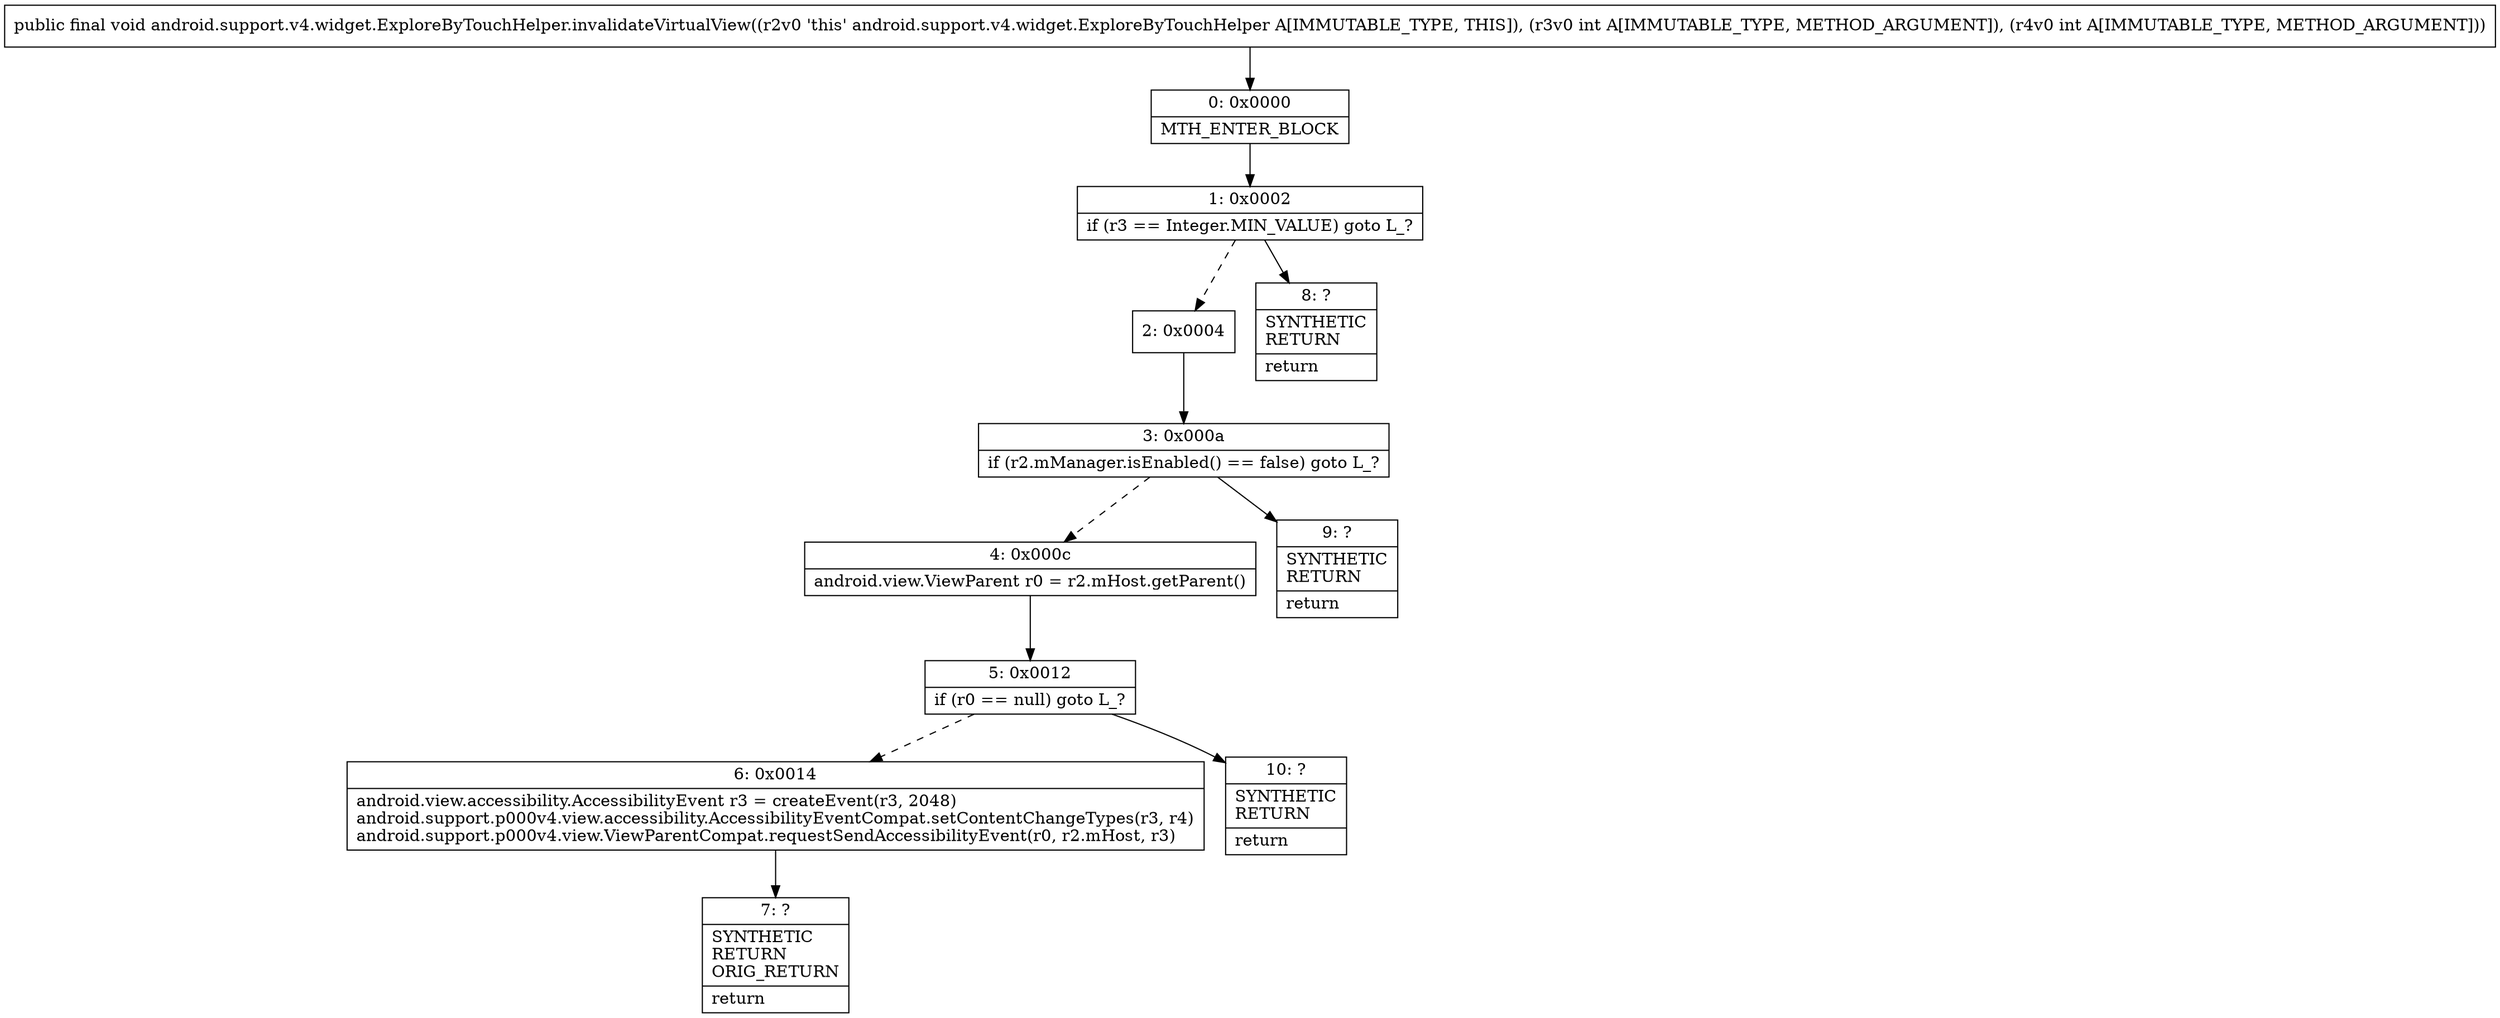 digraph "CFG forandroid.support.v4.widget.ExploreByTouchHelper.invalidateVirtualView(II)V" {
Node_0 [shape=record,label="{0\:\ 0x0000|MTH_ENTER_BLOCK\l}"];
Node_1 [shape=record,label="{1\:\ 0x0002|if (r3 == Integer.MIN_VALUE) goto L_?\l}"];
Node_2 [shape=record,label="{2\:\ 0x0004}"];
Node_3 [shape=record,label="{3\:\ 0x000a|if (r2.mManager.isEnabled() == false) goto L_?\l}"];
Node_4 [shape=record,label="{4\:\ 0x000c|android.view.ViewParent r0 = r2.mHost.getParent()\l}"];
Node_5 [shape=record,label="{5\:\ 0x0012|if (r0 == null) goto L_?\l}"];
Node_6 [shape=record,label="{6\:\ 0x0014|android.view.accessibility.AccessibilityEvent r3 = createEvent(r3, 2048)\landroid.support.p000v4.view.accessibility.AccessibilityEventCompat.setContentChangeTypes(r3, r4)\landroid.support.p000v4.view.ViewParentCompat.requestSendAccessibilityEvent(r0, r2.mHost, r3)\l}"];
Node_7 [shape=record,label="{7\:\ ?|SYNTHETIC\lRETURN\lORIG_RETURN\l|return\l}"];
Node_8 [shape=record,label="{8\:\ ?|SYNTHETIC\lRETURN\l|return\l}"];
Node_9 [shape=record,label="{9\:\ ?|SYNTHETIC\lRETURN\l|return\l}"];
Node_10 [shape=record,label="{10\:\ ?|SYNTHETIC\lRETURN\l|return\l}"];
MethodNode[shape=record,label="{public final void android.support.v4.widget.ExploreByTouchHelper.invalidateVirtualView((r2v0 'this' android.support.v4.widget.ExploreByTouchHelper A[IMMUTABLE_TYPE, THIS]), (r3v0 int A[IMMUTABLE_TYPE, METHOD_ARGUMENT]), (r4v0 int A[IMMUTABLE_TYPE, METHOD_ARGUMENT])) }"];
MethodNode -> Node_0;
Node_0 -> Node_1;
Node_1 -> Node_2[style=dashed];
Node_1 -> Node_8;
Node_2 -> Node_3;
Node_3 -> Node_4[style=dashed];
Node_3 -> Node_9;
Node_4 -> Node_5;
Node_5 -> Node_6[style=dashed];
Node_5 -> Node_10;
Node_6 -> Node_7;
}

